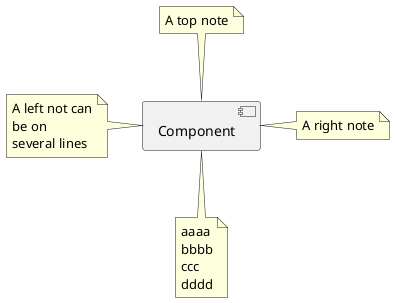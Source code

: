 @startuml
component Component as C

note top of C: A top note

note left of C
    A left not can
    be on
    several lines
end note

note right of C: A right note

note bottom of C
    aaaa
    bbbb
    ccc
    dddd
end note

@enduml